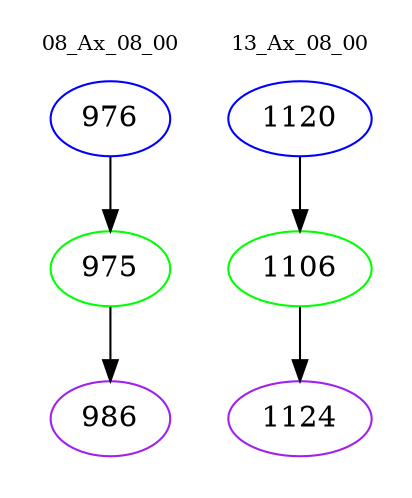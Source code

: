digraph{
subgraph cluster_0 {
color = white
label = "08_Ax_08_00";
fontsize=10;
T0_976 [label="976", color="blue"]
T0_976 -> T0_975 [color="black"]
T0_975 [label="975", color="green"]
T0_975 -> T0_986 [color="black"]
T0_986 [label="986", color="purple"]
}
subgraph cluster_1 {
color = white
label = "13_Ax_08_00";
fontsize=10;
T1_1120 [label="1120", color="blue"]
T1_1120 -> T1_1106 [color="black"]
T1_1106 [label="1106", color="green"]
T1_1106 -> T1_1124 [color="black"]
T1_1124 [label="1124", color="purple"]
}
}
